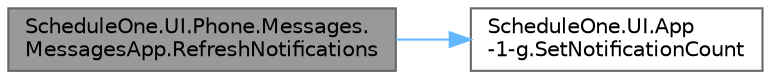 digraph "ScheduleOne.UI.Phone.Messages.MessagesApp.RefreshNotifications"
{
 // LATEX_PDF_SIZE
  bgcolor="transparent";
  edge [fontname=Helvetica,fontsize=10,labelfontname=Helvetica,labelfontsize=10];
  node [fontname=Helvetica,fontsize=10,shape=box,height=0.2,width=0.4];
  rankdir="LR";
  Node1 [id="Node000001",label="ScheduleOne.UI.Phone.Messages.\lMessagesApp.RefreshNotifications",height=0.2,width=0.4,color="gray40", fillcolor="grey60", style="filled", fontcolor="black",tooltip=" "];
  Node1 -> Node2 [id="edge1_Node000001_Node000002",color="steelblue1",style="solid",tooltip=" "];
  Node2 [id="Node000002",label="ScheduleOne.UI.App\l-1-g.SetNotificationCount",height=0.2,width=0.4,color="grey40", fillcolor="white", style="filled",URL="$class_schedule_one_1_1_u_i_1_1_app-1-g.html#a530ac88aefc8037cc3939c1cde4045e4",tooltip=" "];
}
